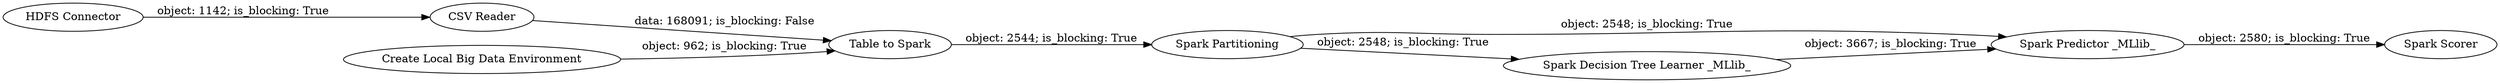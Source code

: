 digraph {
	"6494488827160923353_1" [label="HDFS Connector"]
	"6494488827160923353_6" [label="Spark Predictor _MLlib_"]
	"6494488827160923353_7" [label="Spark Scorer"]
	"6494488827160923353_8" [label="Spark Partitioning"]
	"6494488827160923353_4" [label="CSV Reader"]
	"6494488827160923353_3" [label="Table to Spark"]
	"6494488827160923353_2" [label="Create Local Big Data Environment"]
	"6494488827160923353_5" [label="Spark Decision Tree Learner _MLlib_"]
	"6494488827160923353_1" -> "6494488827160923353_4" [label="object: 1142; is_blocking: True"]
	"6494488827160923353_6" -> "6494488827160923353_7" [label="object: 2580; is_blocking: True"]
	"6494488827160923353_8" -> "6494488827160923353_6" [label="object: 2548; is_blocking: True"]
	"6494488827160923353_2" -> "6494488827160923353_3" [label="object: 962; is_blocking: True"]
	"6494488827160923353_5" -> "6494488827160923353_6" [label="object: 3667; is_blocking: True"]
	"6494488827160923353_4" -> "6494488827160923353_3" [label="data: 168091; is_blocking: False"]
	"6494488827160923353_8" -> "6494488827160923353_5" [label="object: 2548; is_blocking: True"]
	"6494488827160923353_3" -> "6494488827160923353_8" [label="object: 2544; is_blocking: True"]
	rankdir=LR
}
